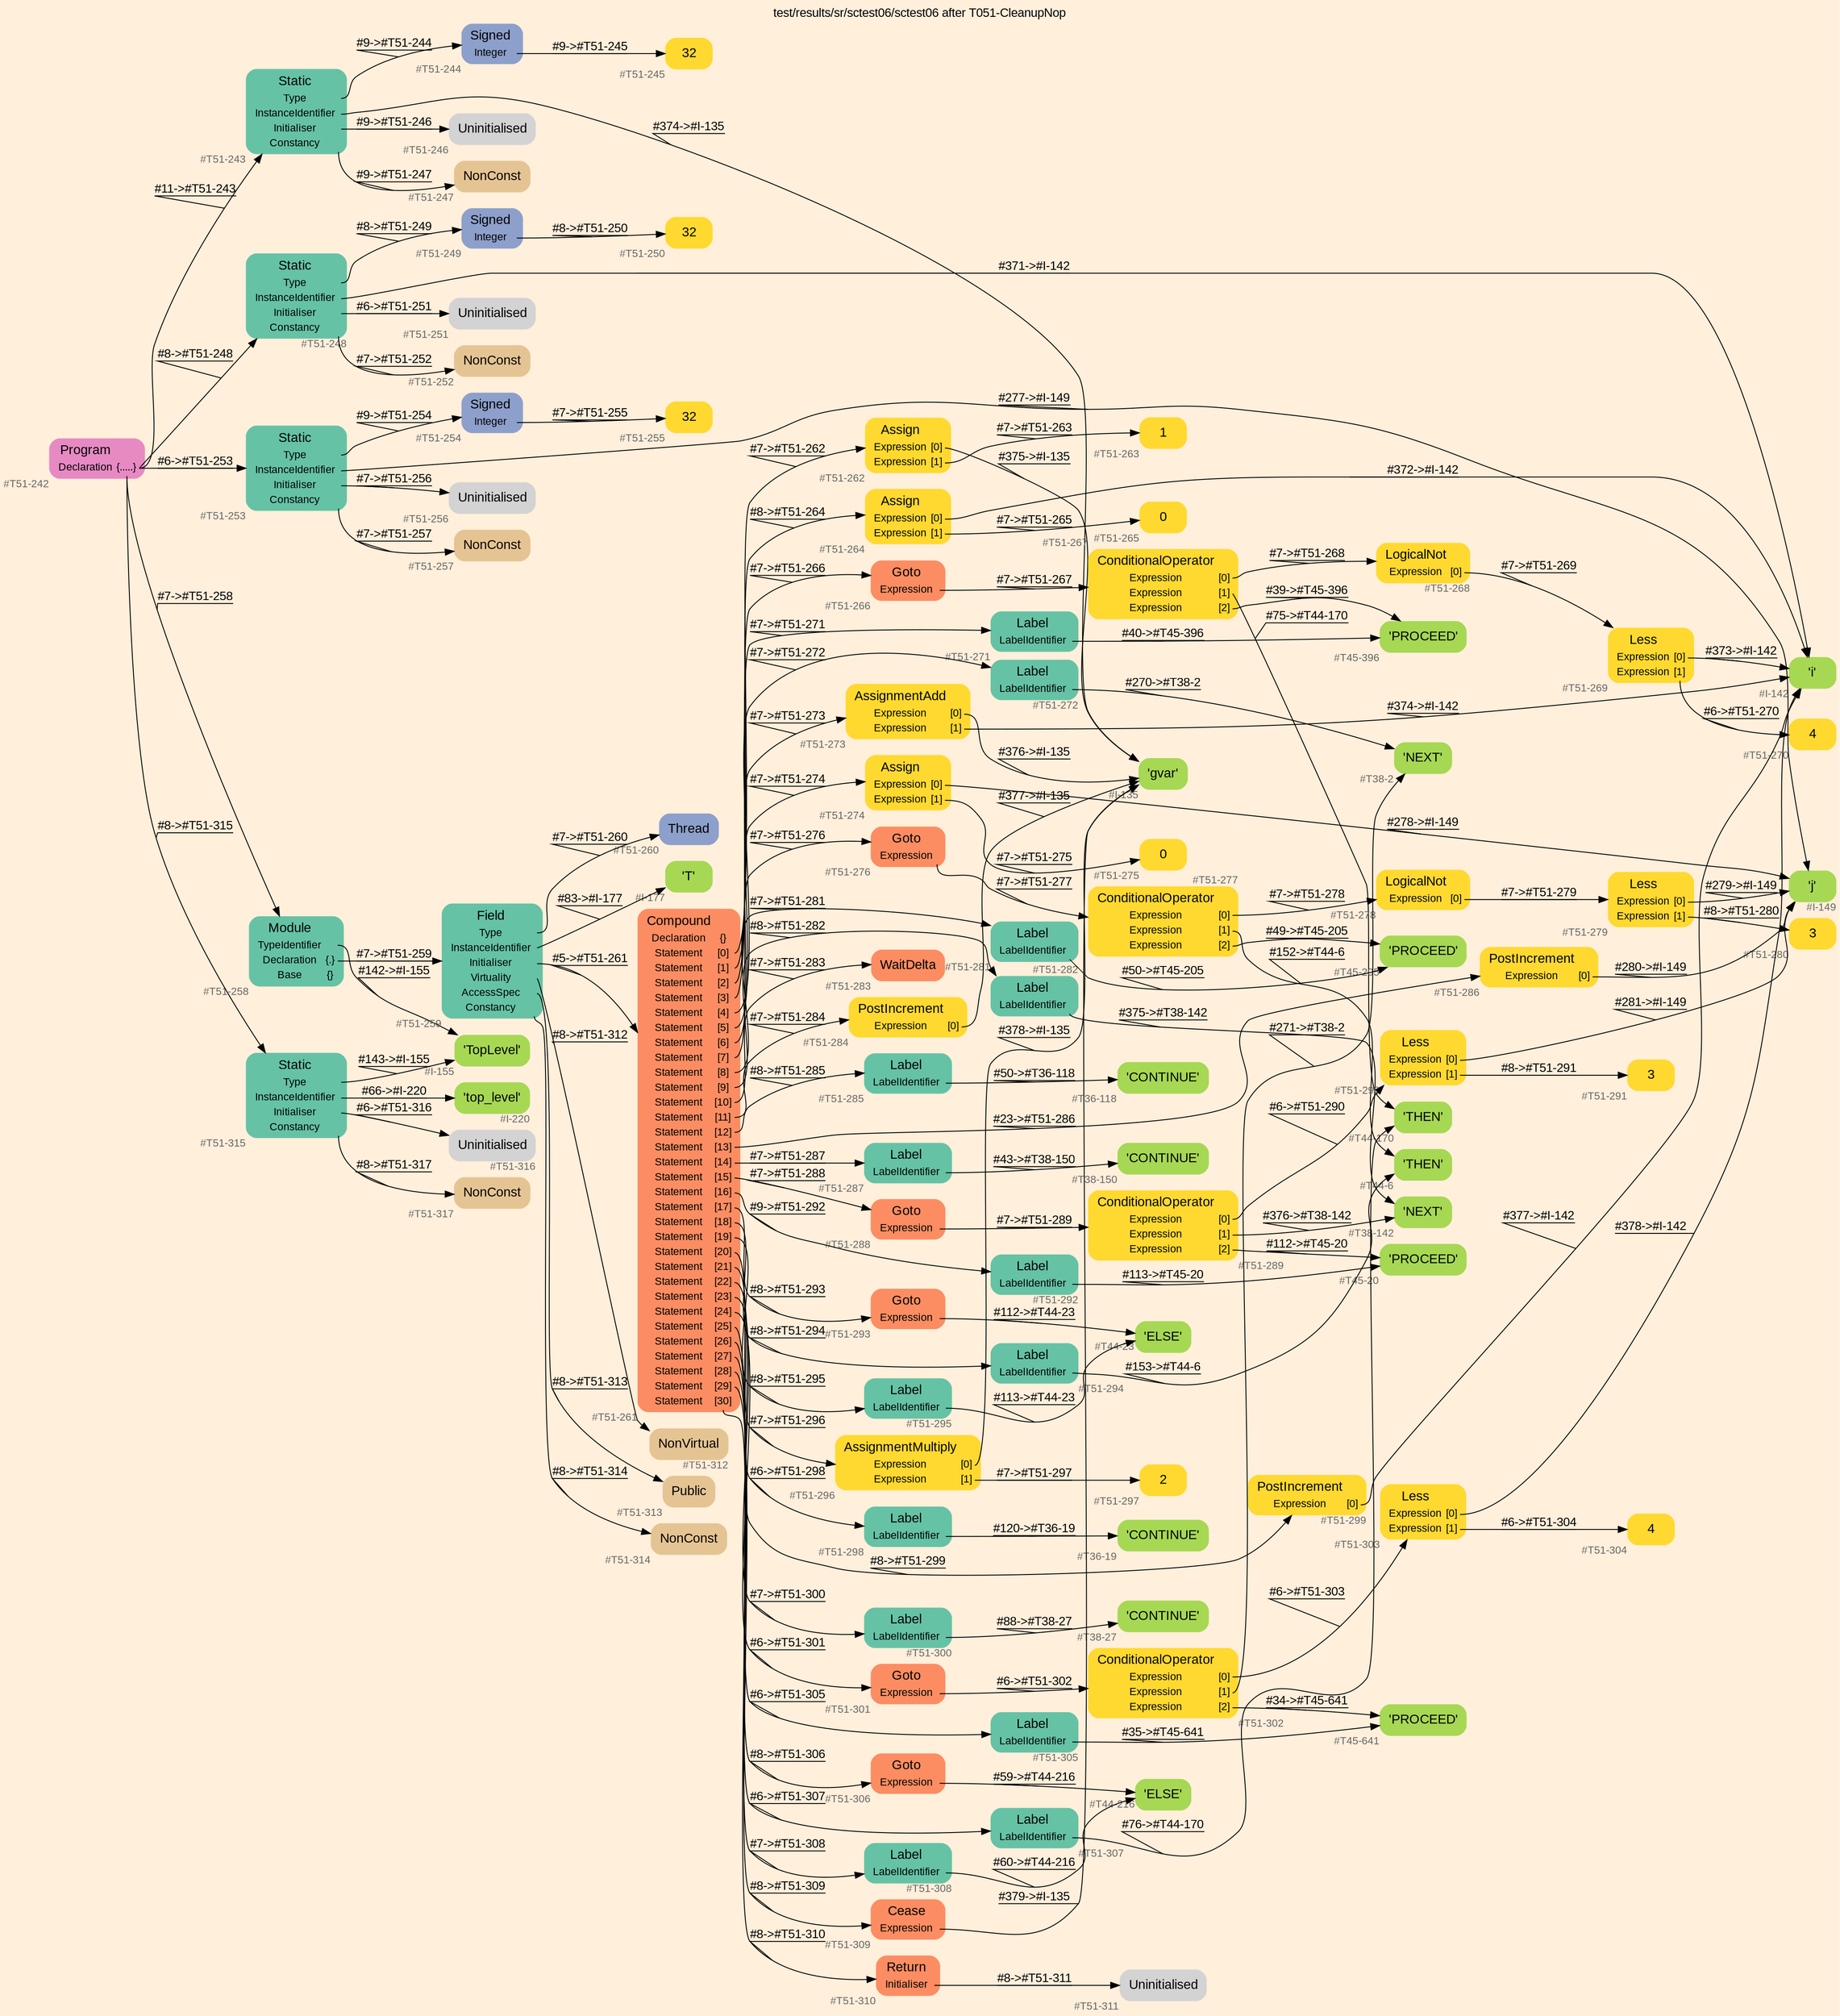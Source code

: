 digraph "test/results/sr/sctest06/sctest06 after T051-CleanupNop" {
label = "test/results/sr/sctest06/sctest06 after T051-CleanupNop"
labelloc = t
graph [
    rankdir = "LR"
    ranksep = 0.3
    bgcolor = antiquewhite1
    color = black
    fontcolor = black
    fontname = "Arial"
];
node [
    fontname = "Arial"
];
edge [
    fontname = "Arial"
];

// -------------------- node figure --------------------
// -------- block #T51-242 ----------
"#T51-242" [
    fillcolor = "/set28/4"
    xlabel = "#T51-242"
    fontsize = "12"
    fontcolor = grey40
    shape = "plaintext"
    label = <<TABLE BORDER="0" CELLBORDER="0" CELLSPACING="0">
     <TR><TD><FONT COLOR="black" POINT-SIZE="15">Program</FONT></TD></TR>
     <TR><TD><FONT COLOR="black" POINT-SIZE="12">Declaration</FONT></TD><TD PORT="port0"><FONT COLOR="black" POINT-SIZE="12">{.....}</FONT></TD></TR>
    </TABLE>>
    style = "rounded,filled"
];

// -------- block #T51-243 ----------
"#T51-243" [
    fillcolor = "/set28/1"
    xlabel = "#T51-243"
    fontsize = "12"
    fontcolor = grey40
    shape = "plaintext"
    label = <<TABLE BORDER="0" CELLBORDER="0" CELLSPACING="0">
     <TR><TD><FONT COLOR="black" POINT-SIZE="15">Static</FONT></TD></TR>
     <TR><TD><FONT COLOR="black" POINT-SIZE="12">Type</FONT></TD><TD PORT="port0"></TD></TR>
     <TR><TD><FONT COLOR="black" POINT-SIZE="12">InstanceIdentifier</FONT></TD><TD PORT="port1"></TD></TR>
     <TR><TD><FONT COLOR="black" POINT-SIZE="12">Initialiser</FONT></TD><TD PORT="port2"></TD></TR>
     <TR><TD><FONT COLOR="black" POINT-SIZE="12">Constancy</FONT></TD><TD PORT="port3"></TD></TR>
    </TABLE>>
    style = "rounded,filled"
];

// -------- block #T51-244 ----------
"#T51-244" [
    fillcolor = "/set28/3"
    xlabel = "#T51-244"
    fontsize = "12"
    fontcolor = grey40
    shape = "plaintext"
    label = <<TABLE BORDER="0" CELLBORDER="0" CELLSPACING="0">
     <TR><TD><FONT COLOR="black" POINT-SIZE="15">Signed</FONT></TD></TR>
     <TR><TD><FONT COLOR="black" POINT-SIZE="12">Integer</FONT></TD><TD PORT="port0"></TD></TR>
    </TABLE>>
    style = "rounded,filled"
];

// -------- block #T51-245 ----------
"#T51-245" [
    fillcolor = "/set28/6"
    xlabel = "#T51-245"
    fontsize = "12"
    fontcolor = grey40
    shape = "plaintext"
    label = <<TABLE BORDER="0" CELLBORDER="0" CELLSPACING="0">
     <TR><TD><FONT COLOR="black" POINT-SIZE="15">32</FONT></TD></TR>
    </TABLE>>
    style = "rounded,filled"
];

// -------- block #I-135 ----------
"#I-135" [
    fillcolor = "/set28/5"
    xlabel = "#I-135"
    fontsize = "12"
    fontcolor = grey40
    shape = "plaintext"
    label = <<TABLE BORDER="0" CELLBORDER="0" CELLSPACING="0">
     <TR><TD><FONT COLOR="black" POINT-SIZE="15">'gvar'</FONT></TD></TR>
    </TABLE>>
    style = "rounded,filled"
];

// -------- block #T51-246 ----------
"#T51-246" [
    xlabel = "#T51-246"
    fontsize = "12"
    fontcolor = grey40
    shape = "plaintext"
    label = <<TABLE BORDER="0" CELLBORDER="0" CELLSPACING="0">
     <TR><TD><FONT COLOR="black" POINT-SIZE="15">Uninitialised</FONT></TD></TR>
    </TABLE>>
    style = "rounded,filled"
];

// -------- block #T51-247 ----------
"#T51-247" [
    fillcolor = "/set28/7"
    xlabel = "#T51-247"
    fontsize = "12"
    fontcolor = grey40
    shape = "plaintext"
    label = <<TABLE BORDER="0" CELLBORDER="0" CELLSPACING="0">
     <TR><TD><FONT COLOR="black" POINT-SIZE="15">NonConst</FONT></TD></TR>
    </TABLE>>
    style = "rounded,filled"
];

// -------- block #T51-248 ----------
"#T51-248" [
    fillcolor = "/set28/1"
    xlabel = "#T51-248"
    fontsize = "12"
    fontcolor = grey40
    shape = "plaintext"
    label = <<TABLE BORDER="0" CELLBORDER="0" CELLSPACING="0">
     <TR><TD><FONT COLOR="black" POINT-SIZE="15">Static</FONT></TD></TR>
     <TR><TD><FONT COLOR="black" POINT-SIZE="12">Type</FONT></TD><TD PORT="port0"></TD></TR>
     <TR><TD><FONT COLOR="black" POINT-SIZE="12">InstanceIdentifier</FONT></TD><TD PORT="port1"></TD></TR>
     <TR><TD><FONT COLOR="black" POINT-SIZE="12">Initialiser</FONT></TD><TD PORT="port2"></TD></TR>
     <TR><TD><FONT COLOR="black" POINT-SIZE="12">Constancy</FONT></TD><TD PORT="port3"></TD></TR>
    </TABLE>>
    style = "rounded,filled"
];

// -------- block #T51-249 ----------
"#T51-249" [
    fillcolor = "/set28/3"
    xlabel = "#T51-249"
    fontsize = "12"
    fontcolor = grey40
    shape = "plaintext"
    label = <<TABLE BORDER="0" CELLBORDER="0" CELLSPACING="0">
     <TR><TD><FONT COLOR="black" POINT-SIZE="15">Signed</FONT></TD></TR>
     <TR><TD><FONT COLOR="black" POINT-SIZE="12">Integer</FONT></TD><TD PORT="port0"></TD></TR>
    </TABLE>>
    style = "rounded,filled"
];

// -------- block #T51-250 ----------
"#T51-250" [
    fillcolor = "/set28/6"
    xlabel = "#T51-250"
    fontsize = "12"
    fontcolor = grey40
    shape = "plaintext"
    label = <<TABLE BORDER="0" CELLBORDER="0" CELLSPACING="0">
     <TR><TD><FONT COLOR="black" POINT-SIZE="15">32</FONT></TD></TR>
    </TABLE>>
    style = "rounded,filled"
];

// -------- block #I-142 ----------
"#I-142" [
    fillcolor = "/set28/5"
    xlabel = "#I-142"
    fontsize = "12"
    fontcolor = grey40
    shape = "plaintext"
    label = <<TABLE BORDER="0" CELLBORDER="0" CELLSPACING="0">
     <TR><TD><FONT COLOR="black" POINT-SIZE="15">'i'</FONT></TD></TR>
    </TABLE>>
    style = "rounded,filled"
];

// -------- block #T51-251 ----------
"#T51-251" [
    xlabel = "#T51-251"
    fontsize = "12"
    fontcolor = grey40
    shape = "plaintext"
    label = <<TABLE BORDER="0" CELLBORDER="0" CELLSPACING="0">
     <TR><TD><FONT COLOR="black" POINT-SIZE="15">Uninitialised</FONT></TD></TR>
    </TABLE>>
    style = "rounded,filled"
];

// -------- block #T51-252 ----------
"#T51-252" [
    fillcolor = "/set28/7"
    xlabel = "#T51-252"
    fontsize = "12"
    fontcolor = grey40
    shape = "plaintext"
    label = <<TABLE BORDER="0" CELLBORDER="0" CELLSPACING="0">
     <TR><TD><FONT COLOR="black" POINT-SIZE="15">NonConst</FONT></TD></TR>
    </TABLE>>
    style = "rounded,filled"
];

// -------- block #T51-253 ----------
"#T51-253" [
    fillcolor = "/set28/1"
    xlabel = "#T51-253"
    fontsize = "12"
    fontcolor = grey40
    shape = "plaintext"
    label = <<TABLE BORDER="0" CELLBORDER="0" CELLSPACING="0">
     <TR><TD><FONT COLOR="black" POINT-SIZE="15">Static</FONT></TD></TR>
     <TR><TD><FONT COLOR="black" POINT-SIZE="12">Type</FONT></TD><TD PORT="port0"></TD></TR>
     <TR><TD><FONT COLOR="black" POINT-SIZE="12">InstanceIdentifier</FONT></TD><TD PORT="port1"></TD></TR>
     <TR><TD><FONT COLOR="black" POINT-SIZE="12">Initialiser</FONT></TD><TD PORT="port2"></TD></TR>
     <TR><TD><FONT COLOR="black" POINT-SIZE="12">Constancy</FONT></TD><TD PORT="port3"></TD></TR>
    </TABLE>>
    style = "rounded,filled"
];

// -------- block #T51-254 ----------
"#T51-254" [
    fillcolor = "/set28/3"
    xlabel = "#T51-254"
    fontsize = "12"
    fontcolor = grey40
    shape = "plaintext"
    label = <<TABLE BORDER="0" CELLBORDER="0" CELLSPACING="0">
     <TR><TD><FONT COLOR="black" POINT-SIZE="15">Signed</FONT></TD></TR>
     <TR><TD><FONT COLOR="black" POINT-SIZE="12">Integer</FONT></TD><TD PORT="port0"></TD></TR>
    </TABLE>>
    style = "rounded,filled"
];

// -------- block #T51-255 ----------
"#T51-255" [
    fillcolor = "/set28/6"
    xlabel = "#T51-255"
    fontsize = "12"
    fontcolor = grey40
    shape = "plaintext"
    label = <<TABLE BORDER="0" CELLBORDER="0" CELLSPACING="0">
     <TR><TD><FONT COLOR="black" POINT-SIZE="15">32</FONT></TD></TR>
    </TABLE>>
    style = "rounded,filled"
];

// -------- block #I-149 ----------
"#I-149" [
    fillcolor = "/set28/5"
    xlabel = "#I-149"
    fontsize = "12"
    fontcolor = grey40
    shape = "plaintext"
    label = <<TABLE BORDER="0" CELLBORDER="0" CELLSPACING="0">
     <TR><TD><FONT COLOR="black" POINT-SIZE="15">'j'</FONT></TD></TR>
    </TABLE>>
    style = "rounded,filled"
];

// -------- block #T51-256 ----------
"#T51-256" [
    xlabel = "#T51-256"
    fontsize = "12"
    fontcolor = grey40
    shape = "plaintext"
    label = <<TABLE BORDER="0" CELLBORDER="0" CELLSPACING="0">
     <TR><TD><FONT COLOR="black" POINT-SIZE="15">Uninitialised</FONT></TD></TR>
    </TABLE>>
    style = "rounded,filled"
];

// -------- block #T51-257 ----------
"#T51-257" [
    fillcolor = "/set28/7"
    xlabel = "#T51-257"
    fontsize = "12"
    fontcolor = grey40
    shape = "plaintext"
    label = <<TABLE BORDER="0" CELLBORDER="0" CELLSPACING="0">
     <TR><TD><FONT COLOR="black" POINT-SIZE="15">NonConst</FONT></TD></TR>
    </TABLE>>
    style = "rounded,filled"
];

// -------- block #T51-258 ----------
"#T51-258" [
    fillcolor = "/set28/1"
    xlabel = "#T51-258"
    fontsize = "12"
    fontcolor = grey40
    shape = "plaintext"
    label = <<TABLE BORDER="0" CELLBORDER="0" CELLSPACING="0">
     <TR><TD><FONT COLOR="black" POINT-SIZE="15">Module</FONT></TD></TR>
     <TR><TD><FONT COLOR="black" POINT-SIZE="12">TypeIdentifier</FONT></TD><TD PORT="port0"></TD></TR>
     <TR><TD><FONT COLOR="black" POINT-SIZE="12">Declaration</FONT></TD><TD PORT="port1"><FONT COLOR="black" POINT-SIZE="12">{.}</FONT></TD></TR>
     <TR><TD><FONT COLOR="black" POINT-SIZE="12">Base</FONT></TD><TD PORT="port2"><FONT COLOR="black" POINT-SIZE="12">{}</FONT></TD></TR>
    </TABLE>>
    style = "rounded,filled"
];

// -------- block #I-155 ----------
"#I-155" [
    fillcolor = "/set28/5"
    xlabel = "#I-155"
    fontsize = "12"
    fontcolor = grey40
    shape = "plaintext"
    label = <<TABLE BORDER="0" CELLBORDER="0" CELLSPACING="0">
     <TR><TD><FONT COLOR="black" POINT-SIZE="15">'TopLevel'</FONT></TD></TR>
    </TABLE>>
    style = "rounded,filled"
];

// -------- block #T51-259 ----------
"#T51-259" [
    fillcolor = "/set28/1"
    xlabel = "#T51-259"
    fontsize = "12"
    fontcolor = grey40
    shape = "plaintext"
    label = <<TABLE BORDER="0" CELLBORDER="0" CELLSPACING="0">
     <TR><TD><FONT COLOR="black" POINT-SIZE="15">Field</FONT></TD></TR>
     <TR><TD><FONT COLOR="black" POINT-SIZE="12">Type</FONT></TD><TD PORT="port0"></TD></TR>
     <TR><TD><FONT COLOR="black" POINT-SIZE="12">InstanceIdentifier</FONT></TD><TD PORT="port1"></TD></TR>
     <TR><TD><FONT COLOR="black" POINT-SIZE="12">Initialiser</FONT></TD><TD PORT="port2"></TD></TR>
     <TR><TD><FONT COLOR="black" POINT-SIZE="12">Virtuality</FONT></TD><TD PORT="port3"></TD></TR>
     <TR><TD><FONT COLOR="black" POINT-SIZE="12">AccessSpec</FONT></TD><TD PORT="port4"></TD></TR>
     <TR><TD><FONT COLOR="black" POINT-SIZE="12">Constancy</FONT></TD><TD PORT="port5"></TD></TR>
    </TABLE>>
    style = "rounded,filled"
];

// -------- block #T51-260 ----------
"#T51-260" [
    fillcolor = "/set28/3"
    xlabel = "#T51-260"
    fontsize = "12"
    fontcolor = grey40
    shape = "plaintext"
    label = <<TABLE BORDER="0" CELLBORDER="0" CELLSPACING="0">
     <TR><TD><FONT COLOR="black" POINT-SIZE="15">Thread</FONT></TD></TR>
    </TABLE>>
    style = "rounded,filled"
];

// -------- block #I-177 ----------
"#I-177" [
    fillcolor = "/set28/5"
    xlabel = "#I-177"
    fontsize = "12"
    fontcolor = grey40
    shape = "plaintext"
    label = <<TABLE BORDER="0" CELLBORDER="0" CELLSPACING="0">
     <TR><TD><FONT COLOR="black" POINT-SIZE="15">'T'</FONT></TD></TR>
    </TABLE>>
    style = "rounded,filled"
];

// -------- block #T51-261 ----------
"#T51-261" [
    fillcolor = "/set28/2"
    xlabel = "#T51-261"
    fontsize = "12"
    fontcolor = grey40
    shape = "plaintext"
    label = <<TABLE BORDER="0" CELLBORDER="0" CELLSPACING="0">
     <TR><TD><FONT COLOR="black" POINT-SIZE="15">Compound</FONT></TD></TR>
     <TR><TD><FONT COLOR="black" POINT-SIZE="12">Declaration</FONT></TD><TD PORT="port0"><FONT COLOR="black" POINT-SIZE="12">{}</FONT></TD></TR>
     <TR><TD><FONT COLOR="black" POINT-SIZE="12">Statement</FONT></TD><TD PORT="port1"><FONT COLOR="black" POINT-SIZE="12">[0]</FONT></TD></TR>
     <TR><TD><FONT COLOR="black" POINT-SIZE="12">Statement</FONT></TD><TD PORT="port2"><FONT COLOR="black" POINT-SIZE="12">[1]</FONT></TD></TR>
     <TR><TD><FONT COLOR="black" POINT-SIZE="12">Statement</FONT></TD><TD PORT="port3"><FONT COLOR="black" POINT-SIZE="12">[2]</FONT></TD></TR>
     <TR><TD><FONT COLOR="black" POINT-SIZE="12">Statement</FONT></TD><TD PORT="port4"><FONT COLOR="black" POINT-SIZE="12">[3]</FONT></TD></TR>
     <TR><TD><FONT COLOR="black" POINT-SIZE="12">Statement</FONT></TD><TD PORT="port5"><FONT COLOR="black" POINT-SIZE="12">[4]</FONT></TD></TR>
     <TR><TD><FONT COLOR="black" POINT-SIZE="12">Statement</FONT></TD><TD PORT="port6"><FONT COLOR="black" POINT-SIZE="12">[5]</FONT></TD></TR>
     <TR><TD><FONT COLOR="black" POINT-SIZE="12">Statement</FONT></TD><TD PORT="port7"><FONT COLOR="black" POINT-SIZE="12">[6]</FONT></TD></TR>
     <TR><TD><FONT COLOR="black" POINT-SIZE="12">Statement</FONT></TD><TD PORT="port8"><FONT COLOR="black" POINT-SIZE="12">[7]</FONT></TD></TR>
     <TR><TD><FONT COLOR="black" POINT-SIZE="12">Statement</FONT></TD><TD PORT="port9"><FONT COLOR="black" POINT-SIZE="12">[8]</FONT></TD></TR>
     <TR><TD><FONT COLOR="black" POINT-SIZE="12">Statement</FONT></TD><TD PORT="port10"><FONT COLOR="black" POINT-SIZE="12">[9]</FONT></TD></TR>
     <TR><TD><FONT COLOR="black" POINT-SIZE="12">Statement</FONT></TD><TD PORT="port11"><FONT COLOR="black" POINT-SIZE="12">[10]</FONT></TD></TR>
     <TR><TD><FONT COLOR="black" POINT-SIZE="12">Statement</FONT></TD><TD PORT="port12"><FONT COLOR="black" POINT-SIZE="12">[11]</FONT></TD></TR>
     <TR><TD><FONT COLOR="black" POINT-SIZE="12">Statement</FONT></TD><TD PORT="port13"><FONT COLOR="black" POINT-SIZE="12">[12]</FONT></TD></TR>
     <TR><TD><FONT COLOR="black" POINT-SIZE="12">Statement</FONT></TD><TD PORT="port14"><FONT COLOR="black" POINT-SIZE="12">[13]</FONT></TD></TR>
     <TR><TD><FONT COLOR="black" POINT-SIZE="12">Statement</FONT></TD><TD PORT="port15"><FONT COLOR="black" POINT-SIZE="12">[14]</FONT></TD></TR>
     <TR><TD><FONT COLOR="black" POINT-SIZE="12">Statement</FONT></TD><TD PORT="port16"><FONT COLOR="black" POINT-SIZE="12">[15]</FONT></TD></TR>
     <TR><TD><FONT COLOR="black" POINT-SIZE="12">Statement</FONT></TD><TD PORT="port17"><FONT COLOR="black" POINT-SIZE="12">[16]</FONT></TD></TR>
     <TR><TD><FONT COLOR="black" POINT-SIZE="12">Statement</FONT></TD><TD PORT="port18"><FONT COLOR="black" POINT-SIZE="12">[17]</FONT></TD></TR>
     <TR><TD><FONT COLOR="black" POINT-SIZE="12">Statement</FONT></TD><TD PORT="port19"><FONT COLOR="black" POINT-SIZE="12">[18]</FONT></TD></TR>
     <TR><TD><FONT COLOR="black" POINT-SIZE="12">Statement</FONT></TD><TD PORT="port20"><FONT COLOR="black" POINT-SIZE="12">[19]</FONT></TD></TR>
     <TR><TD><FONT COLOR="black" POINT-SIZE="12">Statement</FONT></TD><TD PORT="port21"><FONT COLOR="black" POINT-SIZE="12">[20]</FONT></TD></TR>
     <TR><TD><FONT COLOR="black" POINT-SIZE="12">Statement</FONT></TD><TD PORT="port22"><FONT COLOR="black" POINT-SIZE="12">[21]</FONT></TD></TR>
     <TR><TD><FONT COLOR="black" POINT-SIZE="12">Statement</FONT></TD><TD PORT="port23"><FONT COLOR="black" POINT-SIZE="12">[22]</FONT></TD></TR>
     <TR><TD><FONT COLOR="black" POINT-SIZE="12">Statement</FONT></TD><TD PORT="port24"><FONT COLOR="black" POINT-SIZE="12">[23]</FONT></TD></TR>
     <TR><TD><FONT COLOR="black" POINT-SIZE="12">Statement</FONT></TD><TD PORT="port25"><FONT COLOR="black" POINT-SIZE="12">[24]</FONT></TD></TR>
     <TR><TD><FONT COLOR="black" POINT-SIZE="12">Statement</FONT></TD><TD PORT="port26"><FONT COLOR="black" POINT-SIZE="12">[25]</FONT></TD></TR>
     <TR><TD><FONT COLOR="black" POINT-SIZE="12">Statement</FONT></TD><TD PORT="port27"><FONT COLOR="black" POINT-SIZE="12">[26]</FONT></TD></TR>
     <TR><TD><FONT COLOR="black" POINT-SIZE="12">Statement</FONT></TD><TD PORT="port28"><FONT COLOR="black" POINT-SIZE="12">[27]</FONT></TD></TR>
     <TR><TD><FONT COLOR="black" POINT-SIZE="12">Statement</FONT></TD><TD PORT="port29"><FONT COLOR="black" POINT-SIZE="12">[28]</FONT></TD></TR>
     <TR><TD><FONT COLOR="black" POINT-SIZE="12">Statement</FONT></TD><TD PORT="port30"><FONT COLOR="black" POINT-SIZE="12">[29]</FONT></TD></TR>
     <TR><TD><FONT COLOR="black" POINT-SIZE="12">Statement</FONT></TD><TD PORT="port31"><FONT COLOR="black" POINT-SIZE="12">[30]</FONT></TD></TR>
    </TABLE>>
    style = "rounded,filled"
];

// -------- block #T51-262 ----------
"#T51-262" [
    fillcolor = "/set28/6"
    xlabel = "#T51-262"
    fontsize = "12"
    fontcolor = grey40
    shape = "plaintext"
    label = <<TABLE BORDER="0" CELLBORDER="0" CELLSPACING="0">
     <TR><TD><FONT COLOR="black" POINT-SIZE="15">Assign</FONT></TD></TR>
     <TR><TD><FONT COLOR="black" POINT-SIZE="12">Expression</FONT></TD><TD PORT="port0"><FONT COLOR="black" POINT-SIZE="12">[0]</FONT></TD></TR>
     <TR><TD><FONT COLOR="black" POINT-SIZE="12">Expression</FONT></TD><TD PORT="port1"><FONT COLOR="black" POINT-SIZE="12">[1]</FONT></TD></TR>
    </TABLE>>
    style = "rounded,filled"
];

// -------- block #T51-263 ----------
"#T51-263" [
    fillcolor = "/set28/6"
    xlabel = "#T51-263"
    fontsize = "12"
    fontcolor = grey40
    shape = "plaintext"
    label = <<TABLE BORDER="0" CELLBORDER="0" CELLSPACING="0">
     <TR><TD><FONT COLOR="black" POINT-SIZE="15">1</FONT></TD></TR>
    </TABLE>>
    style = "rounded,filled"
];

// -------- block #T51-264 ----------
"#T51-264" [
    fillcolor = "/set28/6"
    xlabel = "#T51-264"
    fontsize = "12"
    fontcolor = grey40
    shape = "plaintext"
    label = <<TABLE BORDER="0" CELLBORDER="0" CELLSPACING="0">
     <TR><TD><FONT COLOR="black" POINT-SIZE="15">Assign</FONT></TD></TR>
     <TR><TD><FONT COLOR="black" POINT-SIZE="12">Expression</FONT></TD><TD PORT="port0"><FONT COLOR="black" POINT-SIZE="12">[0]</FONT></TD></TR>
     <TR><TD><FONT COLOR="black" POINT-SIZE="12">Expression</FONT></TD><TD PORT="port1"><FONT COLOR="black" POINT-SIZE="12">[1]</FONT></TD></TR>
    </TABLE>>
    style = "rounded,filled"
];

// -------- block #T51-265 ----------
"#T51-265" [
    fillcolor = "/set28/6"
    xlabel = "#T51-265"
    fontsize = "12"
    fontcolor = grey40
    shape = "plaintext"
    label = <<TABLE BORDER="0" CELLBORDER="0" CELLSPACING="0">
     <TR><TD><FONT COLOR="black" POINT-SIZE="15">0</FONT></TD></TR>
    </TABLE>>
    style = "rounded,filled"
];

// -------- block #T51-266 ----------
"#T51-266" [
    fillcolor = "/set28/2"
    xlabel = "#T51-266"
    fontsize = "12"
    fontcolor = grey40
    shape = "plaintext"
    label = <<TABLE BORDER="0" CELLBORDER="0" CELLSPACING="0">
     <TR><TD><FONT COLOR="black" POINT-SIZE="15">Goto</FONT></TD></TR>
     <TR><TD><FONT COLOR="black" POINT-SIZE="12">Expression</FONT></TD><TD PORT="port0"></TD></TR>
    </TABLE>>
    style = "rounded,filled"
];

// -------- block #T51-267 ----------
"#T51-267" [
    fillcolor = "/set28/6"
    xlabel = "#T51-267"
    fontsize = "12"
    fontcolor = grey40
    shape = "plaintext"
    label = <<TABLE BORDER="0" CELLBORDER="0" CELLSPACING="0">
     <TR><TD><FONT COLOR="black" POINT-SIZE="15">ConditionalOperator</FONT></TD></TR>
     <TR><TD><FONT COLOR="black" POINT-SIZE="12">Expression</FONT></TD><TD PORT="port0"><FONT COLOR="black" POINT-SIZE="12">[0]</FONT></TD></TR>
     <TR><TD><FONT COLOR="black" POINT-SIZE="12">Expression</FONT></TD><TD PORT="port1"><FONT COLOR="black" POINT-SIZE="12">[1]</FONT></TD></TR>
     <TR><TD><FONT COLOR="black" POINT-SIZE="12">Expression</FONT></TD><TD PORT="port2"><FONT COLOR="black" POINT-SIZE="12">[2]</FONT></TD></TR>
    </TABLE>>
    style = "rounded,filled"
];

// -------- block #T51-268 ----------
"#T51-268" [
    fillcolor = "/set28/6"
    xlabel = "#T51-268"
    fontsize = "12"
    fontcolor = grey40
    shape = "plaintext"
    label = <<TABLE BORDER="0" CELLBORDER="0" CELLSPACING="0">
     <TR><TD><FONT COLOR="black" POINT-SIZE="15">LogicalNot</FONT></TD></TR>
     <TR><TD><FONT COLOR="black" POINT-SIZE="12">Expression</FONT></TD><TD PORT="port0"><FONT COLOR="black" POINT-SIZE="12">[0]</FONT></TD></TR>
    </TABLE>>
    style = "rounded,filled"
];

// -------- block #T51-269 ----------
"#T51-269" [
    fillcolor = "/set28/6"
    xlabel = "#T51-269"
    fontsize = "12"
    fontcolor = grey40
    shape = "plaintext"
    label = <<TABLE BORDER="0" CELLBORDER="0" CELLSPACING="0">
     <TR><TD><FONT COLOR="black" POINT-SIZE="15">Less</FONT></TD></TR>
     <TR><TD><FONT COLOR="black" POINT-SIZE="12">Expression</FONT></TD><TD PORT="port0"><FONT COLOR="black" POINT-SIZE="12">[0]</FONT></TD></TR>
     <TR><TD><FONT COLOR="black" POINT-SIZE="12">Expression</FONT></TD><TD PORT="port1"><FONT COLOR="black" POINT-SIZE="12">[1]</FONT></TD></TR>
    </TABLE>>
    style = "rounded,filled"
];

// -------- block #T51-270 ----------
"#T51-270" [
    fillcolor = "/set28/6"
    xlabel = "#T51-270"
    fontsize = "12"
    fontcolor = grey40
    shape = "plaintext"
    label = <<TABLE BORDER="0" CELLBORDER="0" CELLSPACING="0">
     <TR><TD><FONT COLOR="black" POINT-SIZE="15">4</FONT></TD></TR>
    </TABLE>>
    style = "rounded,filled"
];

// -------- block #T44-170 ----------
"#T44-170" [
    fillcolor = "/set28/5"
    xlabel = "#T44-170"
    fontsize = "12"
    fontcolor = grey40
    shape = "plaintext"
    label = <<TABLE BORDER="0" CELLBORDER="0" CELLSPACING="0">
     <TR><TD><FONT COLOR="black" POINT-SIZE="15">'THEN'</FONT></TD></TR>
    </TABLE>>
    style = "rounded,filled"
];

// -------- block #T45-396 ----------
"#T45-396" [
    fillcolor = "/set28/5"
    xlabel = "#T45-396"
    fontsize = "12"
    fontcolor = grey40
    shape = "plaintext"
    label = <<TABLE BORDER="0" CELLBORDER="0" CELLSPACING="0">
     <TR><TD><FONT COLOR="black" POINT-SIZE="15">'PROCEED'</FONT></TD></TR>
    </TABLE>>
    style = "rounded,filled"
];

// -------- block #T51-271 ----------
"#T51-271" [
    fillcolor = "/set28/1"
    xlabel = "#T51-271"
    fontsize = "12"
    fontcolor = grey40
    shape = "plaintext"
    label = <<TABLE BORDER="0" CELLBORDER="0" CELLSPACING="0">
     <TR><TD><FONT COLOR="black" POINT-SIZE="15">Label</FONT></TD></TR>
     <TR><TD><FONT COLOR="black" POINT-SIZE="12">LabelIdentifier</FONT></TD><TD PORT="port0"></TD></TR>
    </TABLE>>
    style = "rounded,filled"
];

// -------- block #T51-272 ----------
"#T51-272" [
    fillcolor = "/set28/1"
    xlabel = "#T51-272"
    fontsize = "12"
    fontcolor = grey40
    shape = "plaintext"
    label = <<TABLE BORDER="0" CELLBORDER="0" CELLSPACING="0">
     <TR><TD><FONT COLOR="black" POINT-SIZE="15">Label</FONT></TD></TR>
     <TR><TD><FONT COLOR="black" POINT-SIZE="12">LabelIdentifier</FONT></TD><TD PORT="port0"></TD></TR>
    </TABLE>>
    style = "rounded,filled"
];

// -------- block #T38-2 ----------
"#T38-2" [
    fillcolor = "/set28/5"
    xlabel = "#T38-2"
    fontsize = "12"
    fontcolor = grey40
    shape = "plaintext"
    label = <<TABLE BORDER="0" CELLBORDER="0" CELLSPACING="0">
     <TR><TD><FONT COLOR="black" POINT-SIZE="15">'NEXT'</FONT></TD></TR>
    </TABLE>>
    style = "rounded,filled"
];

// -------- block #T51-273 ----------
"#T51-273" [
    fillcolor = "/set28/6"
    xlabel = "#T51-273"
    fontsize = "12"
    fontcolor = grey40
    shape = "plaintext"
    label = <<TABLE BORDER="0" CELLBORDER="0" CELLSPACING="0">
     <TR><TD><FONT COLOR="black" POINT-SIZE="15">AssignmentAdd</FONT></TD></TR>
     <TR><TD><FONT COLOR="black" POINT-SIZE="12">Expression</FONT></TD><TD PORT="port0"><FONT COLOR="black" POINT-SIZE="12">[0]</FONT></TD></TR>
     <TR><TD><FONT COLOR="black" POINT-SIZE="12">Expression</FONT></TD><TD PORT="port1"><FONT COLOR="black" POINT-SIZE="12">[1]</FONT></TD></TR>
    </TABLE>>
    style = "rounded,filled"
];

// -------- block #T51-274 ----------
"#T51-274" [
    fillcolor = "/set28/6"
    xlabel = "#T51-274"
    fontsize = "12"
    fontcolor = grey40
    shape = "plaintext"
    label = <<TABLE BORDER="0" CELLBORDER="0" CELLSPACING="0">
     <TR><TD><FONT COLOR="black" POINT-SIZE="15">Assign</FONT></TD></TR>
     <TR><TD><FONT COLOR="black" POINT-SIZE="12">Expression</FONT></TD><TD PORT="port0"><FONT COLOR="black" POINT-SIZE="12">[0]</FONT></TD></TR>
     <TR><TD><FONT COLOR="black" POINT-SIZE="12">Expression</FONT></TD><TD PORT="port1"><FONT COLOR="black" POINT-SIZE="12">[1]</FONT></TD></TR>
    </TABLE>>
    style = "rounded,filled"
];

// -------- block #T51-275 ----------
"#T51-275" [
    fillcolor = "/set28/6"
    xlabel = "#T51-275"
    fontsize = "12"
    fontcolor = grey40
    shape = "plaintext"
    label = <<TABLE BORDER="0" CELLBORDER="0" CELLSPACING="0">
     <TR><TD><FONT COLOR="black" POINT-SIZE="15">0</FONT></TD></TR>
    </TABLE>>
    style = "rounded,filled"
];

// -------- block #T51-276 ----------
"#T51-276" [
    fillcolor = "/set28/2"
    xlabel = "#T51-276"
    fontsize = "12"
    fontcolor = grey40
    shape = "plaintext"
    label = <<TABLE BORDER="0" CELLBORDER="0" CELLSPACING="0">
     <TR><TD><FONT COLOR="black" POINT-SIZE="15">Goto</FONT></TD></TR>
     <TR><TD><FONT COLOR="black" POINT-SIZE="12">Expression</FONT></TD><TD PORT="port0"></TD></TR>
    </TABLE>>
    style = "rounded,filled"
];

// -------- block #T51-277 ----------
"#T51-277" [
    fillcolor = "/set28/6"
    xlabel = "#T51-277"
    fontsize = "12"
    fontcolor = grey40
    shape = "plaintext"
    label = <<TABLE BORDER="0" CELLBORDER="0" CELLSPACING="0">
     <TR><TD><FONT COLOR="black" POINT-SIZE="15">ConditionalOperator</FONT></TD></TR>
     <TR><TD><FONT COLOR="black" POINT-SIZE="12">Expression</FONT></TD><TD PORT="port0"><FONT COLOR="black" POINT-SIZE="12">[0]</FONT></TD></TR>
     <TR><TD><FONT COLOR="black" POINT-SIZE="12">Expression</FONT></TD><TD PORT="port1"><FONT COLOR="black" POINT-SIZE="12">[1]</FONT></TD></TR>
     <TR><TD><FONT COLOR="black" POINT-SIZE="12">Expression</FONT></TD><TD PORT="port2"><FONT COLOR="black" POINT-SIZE="12">[2]</FONT></TD></TR>
    </TABLE>>
    style = "rounded,filled"
];

// -------- block #T51-278 ----------
"#T51-278" [
    fillcolor = "/set28/6"
    xlabel = "#T51-278"
    fontsize = "12"
    fontcolor = grey40
    shape = "plaintext"
    label = <<TABLE BORDER="0" CELLBORDER="0" CELLSPACING="0">
     <TR><TD><FONT COLOR="black" POINT-SIZE="15">LogicalNot</FONT></TD></TR>
     <TR><TD><FONT COLOR="black" POINT-SIZE="12">Expression</FONT></TD><TD PORT="port0"><FONT COLOR="black" POINT-SIZE="12">[0]</FONT></TD></TR>
    </TABLE>>
    style = "rounded,filled"
];

// -------- block #T51-279 ----------
"#T51-279" [
    fillcolor = "/set28/6"
    xlabel = "#T51-279"
    fontsize = "12"
    fontcolor = grey40
    shape = "plaintext"
    label = <<TABLE BORDER="0" CELLBORDER="0" CELLSPACING="0">
     <TR><TD><FONT COLOR="black" POINT-SIZE="15">Less</FONT></TD></TR>
     <TR><TD><FONT COLOR="black" POINT-SIZE="12">Expression</FONT></TD><TD PORT="port0"><FONT COLOR="black" POINT-SIZE="12">[0]</FONT></TD></TR>
     <TR><TD><FONT COLOR="black" POINT-SIZE="12">Expression</FONT></TD><TD PORT="port1"><FONT COLOR="black" POINT-SIZE="12">[1]</FONT></TD></TR>
    </TABLE>>
    style = "rounded,filled"
];

// -------- block #T51-280 ----------
"#T51-280" [
    fillcolor = "/set28/6"
    xlabel = "#T51-280"
    fontsize = "12"
    fontcolor = grey40
    shape = "plaintext"
    label = <<TABLE BORDER="0" CELLBORDER="0" CELLSPACING="0">
     <TR><TD><FONT COLOR="black" POINT-SIZE="15">3</FONT></TD></TR>
    </TABLE>>
    style = "rounded,filled"
];

// -------- block #T44-6 ----------
"#T44-6" [
    fillcolor = "/set28/5"
    xlabel = "#T44-6"
    fontsize = "12"
    fontcolor = grey40
    shape = "plaintext"
    label = <<TABLE BORDER="0" CELLBORDER="0" CELLSPACING="0">
     <TR><TD><FONT COLOR="black" POINT-SIZE="15">'THEN'</FONT></TD></TR>
    </TABLE>>
    style = "rounded,filled"
];

// -------- block #T45-205 ----------
"#T45-205" [
    fillcolor = "/set28/5"
    xlabel = "#T45-205"
    fontsize = "12"
    fontcolor = grey40
    shape = "plaintext"
    label = <<TABLE BORDER="0" CELLBORDER="0" CELLSPACING="0">
     <TR><TD><FONT COLOR="black" POINT-SIZE="15">'PROCEED'</FONT></TD></TR>
    </TABLE>>
    style = "rounded,filled"
];

// -------- block #T51-281 ----------
"#T51-281" [
    fillcolor = "/set28/1"
    xlabel = "#T51-281"
    fontsize = "12"
    fontcolor = grey40
    shape = "plaintext"
    label = <<TABLE BORDER="0" CELLBORDER="0" CELLSPACING="0">
     <TR><TD><FONT COLOR="black" POINT-SIZE="15">Label</FONT></TD></TR>
     <TR><TD><FONT COLOR="black" POINT-SIZE="12">LabelIdentifier</FONT></TD><TD PORT="port0"></TD></TR>
    </TABLE>>
    style = "rounded,filled"
];

// -------- block #T51-282 ----------
"#T51-282" [
    fillcolor = "/set28/1"
    xlabel = "#T51-282"
    fontsize = "12"
    fontcolor = grey40
    shape = "plaintext"
    label = <<TABLE BORDER="0" CELLBORDER="0" CELLSPACING="0">
     <TR><TD><FONT COLOR="black" POINT-SIZE="15">Label</FONT></TD></TR>
     <TR><TD><FONT COLOR="black" POINT-SIZE="12">LabelIdentifier</FONT></TD><TD PORT="port0"></TD></TR>
    </TABLE>>
    style = "rounded,filled"
];

// -------- block #T38-142 ----------
"#T38-142" [
    fillcolor = "/set28/5"
    xlabel = "#T38-142"
    fontsize = "12"
    fontcolor = grey40
    shape = "plaintext"
    label = <<TABLE BORDER="0" CELLBORDER="0" CELLSPACING="0">
     <TR><TD><FONT COLOR="black" POINT-SIZE="15">'NEXT'</FONT></TD></TR>
    </TABLE>>
    style = "rounded,filled"
];

// -------- block #T51-283 ----------
"#T51-283" [
    fillcolor = "/set28/2"
    xlabel = "#T51-283"
    fontsize = "12"
    fontcolor = grey40
    shape = "plaintext"
    label = <<TABLE BORDER="0" CELLBORDER="0" CELLSPACING="0">
     <TR><TD><FONT COLOR="black" POINT-SIZE="15">WaitDelta</FONT></TD></TR>
    </TABLE>>
    style = "rounded,filled"
];

// -------- block #T51-284 ----------
"#T51-284" [
    fillcolor = "/set28/6"
    xlabel = "#T51-284"
    fontsize = "12"
    fontcolor = grey40
    shape = "plaintext"
    label = <<TABLE BORDER="0" CELLBORDER="0" CELLSPACING="0">
     <TR><TD><FONT COLOR="black" POINT-SIZE="15">PostIncrement</FONT></TD></TR>
     <TR><TD><FONT COLOR="black" POINT-SIZE="12">Expression</FONT></TD><TD PORT="port0"><FONT COLOR="black" POINT-SIZE="12">[0]</FONT></TD></TR>
    </TABLE>>
    style = "rounded,filled"
];

// -------- block #T51-285 ----------
"#T51-285" [
    fillcolor = "/set28/1"
    xlabel = "#T51-285"
    fontsize = "12"
    fontcolor = grey40
    shape = "plaintext"
    label = <<TABLE BORDER="0" CELLBORDER="0" CELLSPACING="0">
     <TR><TD><FONT COLOR="black" POINT-SIZE="15">Label</FONT></TD></TR>
     <TR><TD><FONT COLOR="black" POINT-SIZE="12">LabelIdentifier</FONT></TD><TD PORT="port0"></TD></TR>
    </TABLE>>
    style = "rounded,filled"
];

// -------- block #T36-118 ----------
"#T36-118" [
    fillcolor = "/set28/5"
    xlabel = "#T36-118"
    fontsize = "12"
    fontcolor = grey40
    shape = "plaintext"
    label = <<TABLE BORDER="0" CELLBORDER="0" CELLSPACING="0">
     <TR><TD><FONT COLOR="black" POINT-SIZE="15">'CONTINUE'</FONT></TD></TR>
    </TABLE>>
    style = "rounded,filled"
];

// -------- block #T51-286 ----------
"#T51-286" [
    fillcolor = "/set28/6"
    xlabel = "#T51-286"
    fontsize = "12"
    fontcolor = grey40
    shape = "plaintext"
    label = <<TABLE BORDER="0" CELLBORDER="0" CELLSPACING="0">
     <TR><TD><FONT COLOR="black" POINT-SIZE="15">PostIncrement</FONT></TD></TR>
     <TR><TD><FONT COLOR="black" POINT-SIZE="12">Expression</FONT></TD><TD PORT="port0"><FONT COLOR="black" POINT-SIZE="12">[0]</FONT></TD></TR>
    </TABLE>>
    style = "rounded,filled"
];

// -------- block #T51-287 ----------
"#T51-287" [
    fillcolor = "/set28/1"
    xlabel = "#T51-287"
    fontsize = "12"
    fontcolor = grey40
    shape = "plaintext"
    label = <<TABLE BORDER="0" CELLBORDER="0" CELLSPACING="0">
     <TR><TD><FONT COLOR="black" POINT-SIZE="15">Label</FONT></TD></TR>
     <TR><TD><FONT COLOR="black" POINT-SIZE="12">LabelIdentifier</FONT></TD><TD PORT="port0"></TD></TR>
    </TABLE>>
    style = "rounded,filled"
];

// -------- block #T38-150 ----------
"#T38-150" [
    fillcolor = "/set28/5"
    xlabel = "#T38-150"
    fontsize = "12"
    fontcolor = grey40
    shape = "plaintext"
    label = <<TABLE BORDER="0" CELLBORDER="0" CELLSPACING="0">
     <TR><TD><FONT COLOR="black" POINT-SIZE="15">'CONTINUE'</FONT></TD></TR>
    </TABLE>>
    style = "rounded,filled"
];

// -------- block #T51-288 ----------
"#T51-288" [
    fillcolor = "/set28/2"
    xlabel = "#T51-288"
    fontsize = "12"
    fontcolor = grey40
    shape = "plaintext"
    label = <<TABLE BORDER="0" CELLBORDER="0" CELLSPACING="0">
     <TR><TD><FONT COLOR="black" POINT-SIZE="15">Goto</FONT></TD></TR>
     <TR><TD><FONT COLOR="black" POINT-SIZE="12">Expression</FONT></TD><TD PORT="port0"></TD></TR>
    </TABLE>>
    style = "rounded,filled"
];

// -------- block #T51-289 ----------
"#T51-289" [
    fillcolor = "/set28/6"
    xlabel = "#T51-289"
    fontsize = "12"
    fontcolor = grey40
    shape = "plaintext"
    label = <<TABLE BORDER="0" CELLBORDER="0" CELLSPACING="0">
     <TR><TD><FONT COLOR="black" POINT-SIZE="15">ConditionalOperator</FONT></TD></TR>
     <TR><TD><FONT COLOR="black" POINT-SIZE="12">Expression</FONT></TD><TD PORT="port0"><FONT COLOR="black" POINT-SIZE="12">[0]</FONT></TD></TR>
     <TR><TD><FONT COLOR="black" POINT-SIZE="12">Expression</FONT></TD><TD PORT="port1"><FONT COLOR="black" POINT-SIZE="12">[1]</FONT></TD></TR>
     <TR><TD><FONT COLOR="black" POINT-SIZE="12">Expression</FONT></TD><TD PORT="port2"><FONT COLOR="black" POINT-SIZE="12">[2]</FONT></TD></TR>
    </TABLE>>
    style = "rounded,filled"
];

// -------- block #T51-290 ----------
"#T51-290" [
    fillcolor = "/set28/6"
    xlabel = "#T51-290"
    fontsize = "12"
    fontcolor = grey40
    shape = "plaintext"
    label = <<TABLE BORDER="0" CELLBORDER="0" CELLSPACING="0">
     <TR><TD><FONT COLOR="black" POINT-SIZE="15">Less</FONT></TD></TR>
     <TR><TD><FONT COLOR="black" POINT-SIZE="12">Expression</FONT></TD><TD PORT="port0"><FONT COLOR="black" POINT-SIZE="12">[0]</FONT></TD></TR>
     <TR><TD><FONT COLOR="black" POINT-SIZE="12">Expression</FONT></TD><TD PORT="port1"><FONT COLOR="black" POINT-SIZE="12">[1]</FONT></TD></TR>
    </TABLE>>
    style = "rounded,filled"
];

// -------- block #T51-291 ----------
"#T51-291" [
    fillcolor = "/set28/6"
    xlabel = "#T51-291"
    fontsize = "12"
    fontcolor = grey40
    shape = "plaintext"
    label = <<TABLE BORDER="0" CELLBORDER="0" CELLSPACING="0">
     <TR><TD><FONT COLOR="black" POINT-SIZE="15">3</FONT></TD></TR>
    </TABLE>>
    style = "rounded,filled"
];

// -------- block #T45-20 ----------
"#T45-20" [
    fillcolor = "/set28/5"
    xlabel = "#T45-20"
    fontsize = "12"
    fontcolor = grey40
    shape = "plaintext"
    label = <<TABLE BORDER="0" CELLBORDER="0" CELLSPACING="0">
     <TR><TD><FONT COLOR="black" POINT-SIZE="15">'PROCEED'</FONT></TD></TR>
    </TABLE>>
    style = "rounded,filled"
];

// -------- block #T51-292 ----------
"#T51-292" [
    fillcolor = "/set28/1"
    xlabel = "#T51-292"
    fontsize = "12"
    fontcolor = grey40
    shape = "plaintext"
    label = <<TABLE BORDER="0" CELLBORDER="0" CELLSPACING="0">
     <TR><TD><FONT COLOR="black" POINT-SIZE="15">Label</FONT></TD></TR>
     <TR><TD><FONT COLOR="black" POINT-SIZE="12">LabelIdentifier</FONT></TD><TD PORT="port0"></TD></TR>
    </TABLE>>
    style = "rounded,filled"
];

// -------- block #T51-293 ----------
"#T51-293" [
    fillcolor = "/set28/2"
    xlabel = "#T51-293"
    fontsize = "12"
    fontcolor = grey40
    shape = "plaintext"
    label = <<TABLE BORDER="0" CELLBORDER="0" CELLSPACING="0">
     <TR><TD><FONT COLOR="black" POINT-SIZE="15">Goto</FONT></TD></TR>
     <TR><TD><FONT COLOR="black" POINT-SIZE="12">Expression</FONT></TD><TD PORT="port0"></TD></TR>
    </TABLE>>
    style = "rounded,filled"
];

// -------- block #T44-23 ----------
"#T44-23" [
    fillcolor = "/set28/5"
    xlabel = "#T44-23"
    fontsize = "12"
    fontcolor = grey40
    shape = "plaintext"
    label = <<TABLE BORDER="0" CELLBORDER="0" CELLSPACING="0">
     <TR><TD><FONT COLOR="black" POINT-SIZE="15">'ELSE'</FONT></TD></TR>
    </TABLE>>
    style = "rounded,filled"
];

// -------- block #T51-294 ----------
"#T51-294" [
    fillcolor = "/set28/1"
    xlabel = "#T51-294"
    fontsize = "12"
    fontcolor = grey40
    shape = "plaintext"
    label = <<TABLE BORDER="0" CELLBORDER="0" CELLSPACING="0">
     <TR><TD><FONT COLOR="black" POINT-SIZE="15">Label</FONT></TD></TR>
     <TR><TD><FONT COLOR="black" POINT-SIZE="12">LabelIdentifier</FONT></TD><TD PORT="port0"></TD></TR>
    </TABLE>>
    style = "rounded,filled"
];

// -------- block #T51-295 ----------
"#T51-295" [
    fillcolor = "/set28/1"
    xlabel = "#T51-295"
    fontsize = "12"
    fontcolor = grey40
    shape = "plaintext"
    label = <<TABLE BORDER="0" CELLBORDER="0" CELLSPACING="0">
     <TR><TD><FONT COLOR="black" POINT-SIZE="15">Label</FONT></TD></TR>
     <TR><TD><FONT COLOR="black" POINT-SIZE="12">LabelIdentifier</FONT></TD><TD PORT="port0"></TD></TR>
    </TABLE>>
    style = "rounded,filled"
];

// -------- block #T51-296 ----------
"#T51-296" [
    fillcolor = "/set28/6"
    xlabel = "#T51-296"
    fontsize = "12"
    fontcolor = grey40
    shape = "plaintext"
    label = <<TABLE BORDER="0" CELLBORDER="0" CELLSPACING="0">
     <TR><TD><FONT COLOR="black" POINT-SIZE="15">AssignmentMultiply</FONT></TD></TR>
     <TR><TD><FONT COLOR="black" POINT-SIZE="12">Expression</FONT></TD><TD PORT="port0"><FONT COLOR="black" POINT-SIZE="12">[0]</FONT></TD></TR>
     <TR><TD><FONT COLOR="black" POINT-SIZE="12">Expression</FONT></TD><TD PORT="port1"><FONT COLOR="black" POINT-SIZE="12">[1]</FONT></TD></TR>
    </TABLE>>
    style = "rounded,filled"
];

// -------- block #T51-297 ----------
"#T51-297" [
    fillcolor = "/set28/6"
    xlabel = "#T51-297"
    fontsize = "12"
    fontcolor = grey40
    shape = "plaintext"
    label = <<TABLE BORDER="0" CELLBORDER="0" CELLSPACING="0">
     <TR><TD><FONT COLOR="black" POINT-SIZE="15">2</FONT></TD></TR>
    </TABLE>>
    style = "rounded,filled"
];

// -------- block #T51-298 ----------
"#T51-298" [
    fillcolor = "/set28/1"
    xlabel = "#T51-298"
    fontsize = "12"
    fontcolor = grey40
    shape = "plaintext"
    label = <<TABLE BORDER="0" CELLBORDER="0" CELLSPACING="0">
     <TR><TD><FONT COLOR="black" POINT-SIZE="15">Label</FONT></TD></TR>
     <TR><TD><FONT COLOR="black" POINT-SIZE="12">LabelIdentifier</FONT></TD><TD PORT="port0"></TD></TR>
    </TABLE>>
    style = "rounded,filled"
];

// -------- block #T36-19 ----------
"#T36-19" [
    fillcolor = "/set28/5"
    xlabel = "#T36-19"
    fontsize = "12"
    fontcolor = grey40
    shape = "plaintext"
    label = <<TABLE BORDER="0" CELLBORDER="0" CELLSPACING="0">
     <TR><TD><FONT COLOR="black" POINT-SIZE="15">'CONTINUE'</FONT></TD></TR>
    </TABLE>>
    style = "rounded,filled"
];

// -------- block #T51-299 ----------
"#T51-299" [
    fillcolor = "/set28/6"
    xlabel = "#T51-299"
    fontsize = "12"
    fontcolor = grey40
    shape = "plaintext"
    label = <<TABLE BORDER="0" CELLBORDER="0" CELLSPACING="0">
     <TR><TD><FONT COLOR="black" POINT-SIZE="15">PostIncrement</FONT></TD></TR>
     <TR><TD><FONT COLOR="black" POINT-SIZE="12">Expression</FONT></TD><TD PORT="port0"><FONT COLOR="black" POINT-SIZE="12">[0]</FONT></TD></TR>
    </TABLE>>
    style = "rounded,filled"
];

// -------- block #T51-300 ----------
"#T51-300" [
    fillcolor = "/set28/1"
    xlabel = "#T51-300"
    fontsize = "12"
    fontcolor = grey40
    shape = "plaintext"
    label = <<TABLE BORDER="0" CELLBORDER="0" CELLSPACING="0">
     <TR><TD><FONT COLOR="black" POINT-SIZE="15">Label</FONT></TD></TR>
     <TR><TD><FONT COLOR="black" POINT-SIZE="12">LabelIdentifier</FONT></TD><TD PORT="port0"></TD></TR>
    </TABLE>>
    style = "rounded,filled"
];

// -------- block #T38-27 ----------
"#T38-27" [
    fillcolor = "/set28/5"
    xlabel = "#T38-27"
    fontsize = "12"
    fontcolor = grey40
    shape = "plaintext"
    label = <<TABLE BORDER="0" CELLBORDER="0" CELLSPACING="0">
     <TR><TD><FONT COLOR="black" POINT-SIZE="15">'CONTINUE'</FONT></TD></TR>
    </TABLE>>
    style = "rounded,filled"
];

// -------- block #T51-301 ----------
"#T51-301" [
    fillcolor = "/set28/2"
    xlabel = "#T51-301"
    fontsize = "12"
    fontcolor = grey40
    shape = "plaintext"
    label = <<TABLE BORDER="0" CELLBORDER="0" CELLSPACING="0">
     <TR><TD><FONT COLOR="black" POINT-SIZE="15">Goto</FONT></TD></TR>
     <TR><TD><FONT COLOR="black" POINT-SIZE="12">Expression</FONT></TD><TD PORT="port0"></TD></TR>
    </TABLE>>
    style = "rounded,filled"
];

// -------- block #T51-302 ----------
"#T51-302" [
    fillcolor = "/set28/6"
    xlabel = "#T51-302"
    fontsize = "12"
    fontcolor = grey40
    shape = "plaintext"
    label = <<TABLE BORDER="0" CELLBORDER="0" CELLSPACING="0">
     <TR><TD><FONT COLOR="black" POINT-SIZE="15">ConditionalOperator</FONT></TD></TR>
     <TR><TD><FONT COLOR="black" POINT-SIZE="12">Expression</FONT></TD><TD PORT="port0"><FONT COLOR="black" POINT-SIZE="12">[0]</FONT></TD></TR>
     <TR><TD><FONT COLOR="black" POINT-SIZE="12">Expression</FONT></TD><TD PORT="port1"><FONT COLOR="black" POINT-SIZE="12">[1]</FONT></TD></TR>
     <TR><TD><FONT COLOR="black" POINT-SIZE="12">Expression</FONT></TD><TD PORT="port2"><FONT COLOR="black" POINT-SIZE="12">[2]</FONT></TD></TR>
    </TABLE>>
    style = "rounded,filled"
];

// -------- block #T51-303 ----------
"#T51-303" [
    fillcolor = "/set28/6"
    xlabel = "#T51-303"
    fontsize = "12"
    fontcolor = grey40
    shape = "plaintext"
    label = <<TABLE BORDER="0" CELLBORDER="0" CELLSPACING="0">
     <TR><TD><FONT COLOR="black" POINT-SIZE="15">Less</FONT></TD></TR>
     <TR><TD><FONT COLOR="black" POINT-SIZE="12">Expression</FONT></TD><TD PORT="port0"><FONT COLOR="black" POINT-SIZE="12">[0]</FONT></TD></TR>
     <TR><TD><FONT COLOR="black" POINT-SIZE="12">Expression</FONT></TD><TD PORT="port1"><FONT COLOR="black" POINT-SIZE="12">[1]</FONT></TD></TR>
    </TABLE>>
    style = "rounded,filled"
];

// -------- block #T51-304 ----------
"#T51-304" [
    fillcolor = "/set28/6"
    xlabel = "#T51-304"
    fontsize = "12"
    fontcolor = grey40
    shape = "plaintext"
    label = <<TABLE BORDER="0" CELLBORDER="0" CELLSPACING="0">
     <TR><TD><FONT COLOR="black" POINT-SIZE="15">4</FONT></TD></TR>
    </TABLE>>
    style = "rounded,filled"
];

// -------- block #T45-641 ----------
"#T45-641" [
    fillcolor = "/set28/5"
    xlabel = "#T45-641"
    fontsize = "12"
    fontcolor = grey40
    shape = "plaintext"
    label = <<TABLE BORDER="0" CELLBORDER="0" CELLSPACING="0">
     <TR><TD><FONT COLOR="black" POINT-SIZE="15">'PROCEED'</FONT></TD></TR>
    </TABLE>>
    style = "rounded,filled"
];

// -------- block #T51-305 ----------
"#T51-305" [
    fillcolor = "/set28/1"
    xlabel = "#T51-305"
    fontsize = "12"
    fontcolor = grey40
    shape = "plaintext"
    label = <<TABLE BORDER="0" CELLBORDER="0" CELLSPACING="0">
     <TR><TD><FONT COLOR="black" POINT-SIZE="15">Label</FONT></TD></TR>
     <TR><TD><FONT COLOR="black" POINT-SIZE="12">LabelIdentifier</FONT></TD><TD PORT="port0"></TD></TR>
    </TABLE>>
    style = "rounded,filled"
];

// -------- block #T51-306 ----------
"#T51-306" [
    fillcolor = "/set28/2"
    xlabel = "#T51-306"
    fontsize = "12"
    fontcolor = grey40
    shape = "plaintext"
    label = <<TABLE BORDER="0" CELLBORDER="0" CELLSPACING="0">
     <TR><TD><FONT COLOR="black" POINT-SIZE="15">Goto</FONT></TD></TR>
     <TR><TD><FONT COLOR="black" POINT-SIZE="12">Expression</FONT></TD><TD PORT="port0"></TD></TR>
    </TABLE>>
    style = "rounded,filled"
];

// -------- block #T44-216 ----------
"#T44-216" [
    fillcolor = "/set28/5"
    xlabel = "#T44-216"
    fontsize = "12"
    fontcolor = grey40
    shape = "plaintext"
    label = <<TABLE BORDER="0" CELLBORDER="0" CELLSPACING="0">
     <TR><TD><FONT COLOR="black" POINT-SIZE="15">'ELSE'</FONT></TD></TR>
    </TABLE>>
    style = "rounded,filled"
];

// -------- block #T51-307 ----------
"#T51-307" [
    fillcolor = "/set28/1"
    xlabel = "#T51-307"
    fontsize = "12"
    fontcolor = grey40
    shape = "plaintext"
    label = <<TABLE BORDER="0" CELLBORDER="0" CELLSPACING="0">
     <TR><TD><FONT COLOR="black" POINT-SIZE="15">Label</FONT></TD></TR>
     <TR><TD><FONT COLOR="black" POINT-SIZE="12">LabelIdentifier</FONT></TD><TD PORT="port0"></TD></TR>
    </TABLE>>
    style = "rounded,filled"
];

// -------- block #T51-308 ----------
"#T51-308" [
    fillcolor = "/set28/1"
    xlabel = "#T51-308"
    fontsize = "12"
    fontcolor = grey40
    shape = "plaintext"
    label = <<TABLE BORDER="0" CELLBORDER="0" CELLSPACING="0">
     <TR><TD><FONT COLOR="black" POINT-SIZE="15">Label</FONT></TD></TR>
     <TR><TD><FONT COLOR="black" POINT-SIZE="12">LabelIdentifier</FONT></TD><TD PORT="port0"></TD></TR>
    </TABLE>>
    style = "rounded,filled"
];

// -------- block #T51-309 ----------
"#T51-309" [
    fillcolor = "/set28/2"
    xlabel = "#T51-309"
    fontsize = "12"
    fontcolor = grey40
    shape = "plaintext"
    label = <<TABLE BORDER="0" CELLBORDER="0" CELLSPACING="0">
     <TR><TD><FONT COLOR="black" POINT-SIZE="15">Cease</FONT></TD></TR>
     <TR><TD><FONT COLOR="black" POINT-SIZE="12">Expression</FONT></TD><TD PORT="port0"></TD></TR>
    </TABLE>>
    style = "rounded,filled"
];

// -------- block #T51-310 ----------
"#T51-310" [
    fillcolor = "/set28/2"
    xlabel = "#T51-310"
    fontsize = "12"
    fontcolor = grey40
    shape = "plaintext"
    label = <<TABLE BORDER="0" CELLBORDER="0" CELLSPACING="0">
     <TR><TD><FONT COLOR="black" POINT-SIZE="15">Return</FONT></TD></TR>
     <TR><TD><FONT COLOR="black" POINT-SIZE="12">Initialiser</FONT></TD><TD PORT="port0"></TD></TR>
    </TABLE>>
    style = "rounded,filled"
];

// -------- block #T51-311 ----------
"#T51-311" [
    xlabel = "#T51-311"
    fontsize = "12"
    fontcolor = grey40
    shape = "plaintext"
    label = <<TABLE BORDER="0" CELLBORDER="0" CELLSPACING="0">
     <TR><TD><FONT COLOR="black" POINT-SIZE="15">Uninitialised</FONT></TD></TR>
    </TABLE>>
    style = "rounded,filled"
];

// -------- block #T51-312 ----------
"#T51-312" [
    fillcolor = "/set28/7"
    xlabel = "#T51-312"
    fontsize = "12"
    fontcolor = grey40
    shape = "plaintext"
    label = <<TABLE BORDER="0" CELLBORDER="0" CELLSPACING="0">
     <TR><TD><FONT COLOR="black" POINT-SIZE="15">NonVirtual</FONT></TD></TR>
    </TABLE>>
    style = "rounded,filled"
];

// -------- block #T51-313 ----------
"#T51-313" [
    fillcolor = "/set28/7"
    xlabel = "#T51-313"
    fontsize = "12"
    fontcolor = grey40
    shape = "plaintext"
    label = <<TABLE BORDER="0" CELLBORDER="0" CELLSPACING="0">
     <TR><TD><FONT COLOR="black" POINT-SIZE="15">Public</FONT></TD></TR>
    </TABLE>>
    style = "rounded,filled"
];

// -------- block #T51-314 ----------
"#T51-314" [
    fillcolor = "/set28/7"
    xlabel = "#T51-314"
    fontsize = "12"
    fontcolor = grey40
    shape = "plaintext"
    label = <<TABLE BORDER="0" CELLBORDER="0" CELLSPACING="0">
     <TR><TD><FONT COLOR="black" POINT-SIZE="15">NonConst</FONT></TD></TR>
    </TABLE>>
    style = "rounded,filled"
];

// -------- block #T51-315 ----------
"#T51-315" [
    fillcolor = "/set28/1"
    xlabel = "#T51-315"
    fontsize = "12"
    fontcolor = grey40
    shape = "plaintext"
    label = <<TABLE BORDER="0" CELLBORDER="0" CELLSPACING="0">
     <TR><TD><FONT COLOR="black" POINT-SIZE="15">Static</FONT></TD></TR>
     <TR><TD><FONT COLOR="black" POINT-SIZE="12">Type</FONT></TD><TD PORT="port0"></TD></TR>
     <TR><TD><FONT COLOR="black" POINT-SIZE="12">InstanceIdentifier</FONT></TD><TD PORT="port1"></TD></TR>
     <TR><TD><FONT COLOR="black" POINT-SIZE="12">Initialiser</FONT></TD><TD PORT="port2"></TD></TR>
     <TR><TD><FONT COLOR="black" POINT-SIZE="12">Constancy</FONT></TD><TD PORT="port3"></TD></TR>
    </TABLE>>
    style = "rounded,filled"
];

// -------- block #I-220 ----------
"#I-220" [
    fillcolor = "/set28/5"
    xlabel = "#I-220"
    fontsize = "12"
    fontcolor = grey40
    shape = "plaintext"
    label = <<TABLE BORDER="0" CELLBORDER="0" CELLSPACING="0">
     <TR><TD><FONT COLOR="black" POINT-SIZE="15">'top_level'</FONT></TD></TR>
    </TABLE>>
    style = "rounded,filled"
];

// -------- block #T51-316 ----------
"#T51-316" [
    xlabel = "#T51-316"
    fontsize = "12"
    fontcolor = grey40
    shape = "plaintext"
    label = <<TABLE BORDER="0" CELLBORDER="0" CELLSPACING="0">
     <TR><TD><FONT COLOR="black" POINT-SIZE="15">Uninitialised</FONT></TD></TR>
    </TABLE>>
    style = "rounded,filled"
];

// -------- block #T51-317 ----------
"#T51-317" [
    fillcolor = "/set28/7"
    xlabel = "#T51-317"
    fontsize = "12"
    fontcolor = grey40
    shape = "plaintext"
    label = <<TABLE BORDER="0" CELLBORDER="0" CELLSPACING="0">
     <TR><TD><FONT COLOR="black" POINT-SIZE="15">NonConst</FONT></TD></TR>
    </TABLE>>
    style = "rounded,filled"
];

"#T51-242":port0 -> "#T51-243" [
    label = "#11-&gt;#T51-243"
    decorate = true
    color = black
    fontcolor = black
];

"#T51-242":port0 -> "#T51-248" [
    label = "#8-&gt;#T51-248"
    decorate = true
    color = black
    fontcolor = black
];

"#T51-242":port0 -> "#T51-253" [
    label = "#6-&gt;#T51-253"
    decorate = true
    color = black
    fontcolor = black
];

"#T51-242":port0 -> "#T51-258" [
    label = "#7-&gt;#T51-258"
    decorate = true
    color = black
    fontcolor = black
];

"#T51-242":port0 -> "#T51-315" [
    label = "#8-&gt;#T51-315"
    decorate = true
    color = black
    fontcolor = black
];

"#T51-243":port0 -> "#T51-244" [
    label = "#9-&gt;#T51-244"
    decorate = true
    color = black
    fontcolor = black
];

"#T51-243":port1 -> "#I-135" [
    label = "#374-&gt;#I-135"
    decorate = true
    color = black
    fontcolor = black
];

"#T51-243":port2 -> "#T51-246" [
    label = "#9-&gt;#T51-246"
    decorate = true
    color = black
    fontcolor = black
];

"#T51-243":port3 -> "#T51-247" [
    label = "#9-&gt;#T51-247"
    decorate = true
    color = black
    fontcolor = black
];

"#T51-244":port0 -> "#T51-245" [
    label = "#9-&gt;#T51-245"
    decorate = true
    color = black
    fontcolor = black
];

"#T51-248":port0 -> "#T51-249" [
    label = "#8-&gt;#T51-249"
    decorate = true
    color = black
    fontcolor = black
];

"#T51-248":port1 -> "#I-142" [
    label = "#371-&gt;#I-142"
    decorate = true
    color = black
    fontcolor = black
];

"#T51-248":port2 -> "#T51-251" [
    label = "#6-&gt;#T51-251"
    decorate = true
    color = black
    fontcolor = black
];

"#T51-248":port3 -> "#T51-252" [
    label = "#7-&gt;#T51-252"
    decorate = true
    color = black
    fontcolor = black
];

"#T51-249":port0 -> "#T51-250" [
    label = "#8-&gt;#T51-250"
    decorate = true
    color = black
    fontcolor = black
];

"#T51-253":port0 -> "#T51-254" [
    label = "#9-&gt;#T51-254"
    decorate = true
    color = black
    fontcolor = black
];

"#T51-253":port1 -> "#I-149" [
    label = "#277-&gt;#I-149"
    decorate = true
    color = black
    fontcolor = black
];

"#T51-253":port2 -> "#T51-256" [
    label = "#7-&gt;#T51-256"
    decorate = true
    color = black
    fontcolor = black
];

"#T51-253":port3 -> "#T51-257" [
    label = "#7-&gt;#T51-257"
    decorate = true
    color = black
    fontcolor = black
];

"#T51-254":port0 -> "#T51-255" [
    label = "#7-&gt;#T51-255"
    decorate = true
    color = black
    fontcolor = black
];

"#T51-258":port0 -> "#I-155" [
    label = "#142-&gt;#I-155"
    decorate = true
    color = black
    fontcolor = black
];

"#T51-258":port1 -> "#T51-259" [
    label = "#7-&gt;#T51-259"
    decorate = true
    color = black
    fontcolor = black
];

"#T51-259":port0 -> "#T51-260" [
    label = "#7-&gt;#T51-260"
    decorate = true
    color = black
    fontcolor = black
];

"#T51-259":port1 -> "#I-177" [
    label = "#83-&gt;#I-177"
    decorate = true
    color = black
    fontcolor = black
];

"#T51-259":port2 -> "#T51-261" [
    label = "#5-&gt;#T51-261"
    decorate = true
    color = black
    fontcolor = black
];

"#T51-259":port3 -> "#T51-312" [
    label = "#8-&gt;#T51-312"
    decorate = true
    color = black
    fontcolor = black
];

"#T51-259":port4 -> "#T51-313" [
    label = "#8-&gt;#T51-313"
    decorate = true
    color = black
    fontcolor = black
];

"#T51-259":port5 -> "#T51-314" [
    label = "#8-&gt;#T51-314"
    decorate = true
    color = black
    fontcolor = black
];

"#T51-261":port1 -> "#T51-262" [
    label = "#7-&gt;#T51-262"
    decorate = true
    color = black
    fontcolor = black
];

"#T51-261":port2 -> "#T51-264" [
    label = "#8-&gt;#T51-264"
    decorate = true
    color = black
    fontcolor = black
];

"#T51-261":port3 -> "#T51-266" [
    label = "#7-&gt;#T51-266"
    decorate = true
    color = black
    fontcolor = black
];

"#T51-261":port4 -> "#T51-271" [
    label = "#7-&gt;#T51-271"
    decorate = true
    color = black
    fontcolor = black
];

"#T51-261":port5 -> "#T51-272" [
    label = "#7-&gt;#T51-272"
    decorate = true
    color = black
    fontcolor = black
];

"#T51-261":port6 -> "#T51-273" [
    label = "#7-&gt;#T51-273"
    decorate = true
    color = black
    fontcolor = black
];

"#T51-261":port7 -> "#T51-274" [
    label = "#7-&gt;#T51-274"
    decorate = true
    color = black
    fontcolor = black
];

"#T51-261":port8 -> "#T51-276" [
    label = "#7-&gt;#T51-276"
    decorate = true
    color = black
    fontcolor = black
];

"#T51-261":port9 -> "#T51-281" [
    label = "#7-&gt;#T51-281"
    decorate = true
    color = black
    fontcolor = black
];

"#T51-261":port10 -> "#T51-282" [
    label = "#8-&gt;#T51-282"
    decorate = true
    color = black
    fontcolor = black
];

"#T51-261":port11 -> "#T51-283" [
    label = "#7-&gt;#T51-283"
    decorate = true
    color = black
    fontcolor = black
];

"#T51-261":port12 -> "#T51-284" [
    label = "#7-&gt;#T51-284"
    decorate = true
    color = black
    fontcolor = black
];

"#T51-261":port13 -> "#T51-285" [
    label = "#8-&gt;#T51-285"
    decorate = true
    color = black
    fontcolor = black
];

"#T51-261":port14 -> "#T51-286" [
    label = "#23-&gt;#T51-286"
    decorate = true
    color = black
    fontcolor = black
];

"#T51-261":port15 -> "#T51-287" [
    label = "#7-&gt;#T51-287"
    decorate = true
    color = black
    fontcolor = black
];

"#T51-261":port16 -> "#T51-288" [
    label = "#7-&gt;#T51-288"
    decorate = true
    color = black
    fontcolor = black
];

"#T51-261":port17 -> "#T51-292" [
    label = "#9-&gt;#T51-292"
    decorate = true
    color = black
    fontcolor = black
];

"#T51-261":port18 -> "#T51-293" [
    label = "#8-&gt;#T51-293"
    decorate = true
    color = black
    fontcolor = black
];

"#T51-261":port19 -> "#T51-294" [
    label = "#8-&gt;#T51-294"
    decorate = true
    color = black
    fontcolor = black
];

"#T51-261":port20 -> "#T51-295" [
    label = "#8-&gt;#T51-295"
    decorate = true
    color = black
    fontcolor = black
];

"#T51-261":port21 -> "#T51-296" [
    label = "#7-&gt;#T51-296"
    decorate = true
    color = black
    fontcolor = black
];

"#T51-261":port22 -> "#T51-298" [
    label = "#6-&gt;#T51-298"
    decorate = true
    color = black
    fontcolor = black
];

"#T51-261":port23 -> "#T51-299" [
    label = "#8-&gt;#T51-299"
    decorate = true
    color = black
    fontcolor = black
];

"#T51-261":port24 -> "#T51-300" [
    label = "#7-&gt;#T51-300"
    decorate = true
    color = black
    fontcolor = black
];

"#T51-261":port25 -> "#T51-301" [
    label = "#6-&gt;#T51-301"
    decorate = true
    color = black
    fontcolor = black
];

"#T51-261":port26 -> "#T51-305" [
    label = "#6-&gt;#T51-305"
    decorate = true
    color = black
    fontcolor = black
];

"#T51-261":port27 -> "#T51-306" [
    label = "#8-&gt;#T51-306"
    decorate = true
    color = black
    fontcolor = black
];

"#T51-261":port28 -> "#T51-307" [
    label = "#6-&gt;#T51-307"
    decorate = true
    color = black
    fontcolor = black
];

"#T51-261":port29 -> "#T51-308" [
    label = "#7-&gt;#T51-308"
    decorate = true
    color = black
    fontcolor = black
];

"#T51-261":port30 -> "#T51-309" [
    label = "#8-&gt;#T51-309"
    decorate = true
    color = black
    fontcolor = black
];

"#T51-261":port31 -> "#T51-310" [
    label = "#8-&gt;#T51-310"
    decorate = true
    color = black
    fontcolor = black
];

"#T51-262":port0 -> "#I-135" [
    label = "#375-&gt;#I-135"
    decorate = true
    color = black
    fontcolor = black
];

"#T51-262":port1 -> "#T51-263" [
    label = "#7-&gt;#T51-263"
    decorate = true
    color = black
    fontcolor = black
];

"#T51-264":port0 -> "#I-142" [
    label = "#372-&gt;#I-142"
    decorate = true
    color = black
    fontcolor = black
];

"#T51-264":port1 -> "#T51-265" [
    label = "#7-&gt;#T51-265"
    decorate = true
    color = black
    fontcolor = black
];

"#T51-266":port0 -> "#T51-267" [
    label = "#7-&gt;#T51-267"
    decorate = true
    color = black
    fontcolor = black
];

"#T51-267":port0 -> "#T51-268" [
    label = "#7-&gt;#T51-268"
    decorate = true
    color = black
    fontcolor = black
];

"#T51-267":port1 -> "#T44-170" [
    label = "#75-&gt;#T44-170"
    decorate = true
    color = black
    fontcolor = black
];

"#T51-267":port2 -> "#T45-396" [
    label = "#39-&gt;#T45-396"
    decorate = true
    color = black
    fontcolor = black
];

"#T51-268":port0 -> "#T51-269" [
    label = "#7-&gt;#T51-269"
    decorate = true
    color = black
    fontcolor = black
];

"#T51-269":port0 -> "#I-142" [
    label = "#373-&gt;#I-142"
    decorate = true
    color = black
    fontcolor = black
];

"#T51-269":port1 -> "#T51-270" [
    label = "#6-&gt;#T51-270"
    decorate = true
    color = black
    fontcolor = black
];

"#T51-271":port0 -> "#T45-396" [
    label = "#40-&gt;#T45-396"
    decorate = true
    color = black
    fontcolor = black
];

"#T51-272":port0 -> "#T38-2" [
    label = "#270-&gt;#T38-2"
    decorate = true
    color = black
    fontcolor = black
];

"#T51-273":port0 -> "#I-135" [
    label = "#376-&gt;#I-135"
    decorate = true
    color = black
    fontcolor = black
];

"#T51-273":port1 -> "#I-142" [
    label = "#374-&gt;#I-142"
    decorate = true
    color = black
    fontcolor = black
];

"#T51-274":port0 -> "#I-149" [
    label = "#278-&gt;#I-149"
    decorate = true
    color = black
    fontcolor = black
];

"#T51-274":port1 -> "#T51-275" [
    label = "#7-&gt;#T51-275"
    decorate = true
    color = black
    fontcolor = black
];

"#T51-276":port0 -> "#T51-277" [
    label = "#7-&gt;#T51-277"
    decorate = true
    color = black
    fontcolor = black
];

"#T51-277":port0 -> "#T51-278" [
    label = "#7-&gt;#T51-278"
    decorate = true
    color = black
    fontcolor = black
];

"#T51-277":port1 -> "#T44-6" [
    label = "#152-&gt;#T44-6"
    decorate = true
    color = black
    fontcolor = black
];

"#T51-277":port2 -> "#T45-205" [
    label = "#49-&gt;#T45-205"
    decorate = true
    color = black
    fontcolor = black
];

"#T51-278":port0 -> "#T51-279" [
    label = "#7-&gt;#T51-279"
    decorate = true
    color = black
    fontcolor = black
];

"#T51-279":port0 -> "#I-149" [
    label = "#279-&gt;#I-149"
    decorate = true
    color = black
    fontcolor = black
];

"#T51-279":port1 -> "#T51-280" [
    label = "#8-&gt;#T51-280"
    decorate = true
    color = black
    fontcolor = black
];

"#T51-281":port0 -> "#T45-205" [
    label = "#50-&gt;#T45-205"
    decorate = true
    color = black
    fontcolor = black
];

"#T51-282":port0 -> "#T38-142" [
    label = "#375-&gt;#T38-142"
    decorate = true
    color = black
    fontcolor = black
];

"#T51-284":port0 -> "#I-135" [
    label = "#377-&gt;#I-135"
    decorate = true
    color = black
    fontcolor = black
];

"#T51-285":port0 -> "#T36-118" [
    label = "#50-&gt;#T36-118"
    decorate = true
    color = black
    fontcolor = black
];

"#T51-286":port0 -> "#I-149" [
    label = "#280-&gt;#I-149"
    decorate = true
    color = black
    fontcolor = black
];

"#T51-287":port0 -> "#T38-150" [
    label = "#43-&gt;#T38-150"
    decorate = true
    color = black
    fontcolor = black
];

"#T51-288":port0 -> "#T51-289" [
    label = "#7-&gt;#T51-289"
    decorate = true
    color = black
    fontcolor = black
];

"#T51-289":port0 -> "#T51-290" [
    label = "#6-&gt;#T51-290"
    decorate = true
    color = black
    fontcolor = black
];

"#T51-289":port1 -> "#T38-142" [
    label = "#376-&gt;#T38-142"
    decorate = true
    color = black
    fontcolor = black
];

"#T51-289":port2 -> "#T45-20" [
    label = "#112-&gt;#T45-20"
    decorate = true
    color = black
    fontcolor = black
];

"#T51-290":port0 -> "#I-149" [
    label = "#281-&gt;#I-149"
    decorate = true
    color = black
    fontcolor = black
];

"#T51-290":port1 -> "#T51-291" [
    label = "#8-&gt;#T51-291"
    decorate = true
    color = black
    fontcolor = black
];

"#T51-292":port0 -> "#T45-20" [
    label = "#113-&gt;#T45-20"
    decorate = true
    color = black
    fontcolor = black
];

"#T51-293":port0 -> "#T44-23" [
    label = "#112-&gt;#T44-23"
    decorate = true
    color = black
    fontcolor = black
];

"#T51-294":port0 -> "#T44-6" [
    label = "#153-&gt;#T44-6"
    decorate = true
    color = black
    fontcolor = black
];

"#T51-295":port0 -> "#T44-23" [
    label = "#113-&gt;#T44-23"
    decorate = true
    color = black
    fontcolor = black
];

"#T51-296":port0 -> "#I-135" [
    label = "#378-&gt;#I-135"
    decorate = true
    color = black
    fontcolor = black
];

"#T51-296":port1 -> "#T51-297" [
    label = "#7-&gt;#T51-297"
    decorate = true
    color = black
    fontcolor = black
];

"#T51-298":port0 -> "#T36-19" [
    label = "#120-&gt;#T36-19"
    decorate = true
    color = black
    fontcolor = black
];

"#T51-299":port0 -> "#I-142" [
    label = "#377-&gt;#I-142"
    decorate = true
    color = black
    fontcolor = black
];

"#T51-300":port0 -> "#T38-27" [
    label = "#88-&gt;#T38-27"
    decorate = true
    color = black
    fontcolor = black
];

"#T51-301":port0 -> "#T51-302" [
    label = "#6-&gt;#T51-302"
    decorate = true
    color = black
    fontcolor = black
];

"#T51-302":port0 -> "#T51-303" [
    label = "#6-&gt;#T51-303"
    decorate = true
    color = black
    fontcolor = black
];

"#T51-302":port1 -> "#T38-2" [
    label = "#271-&gt;#T38-2"
    decorate = true
    color = black
    fontcolor = black
];

"#T51-302":port2 -> "#T45-641" [
    label = "#34-&gt;#T45-641"
    decorate = true
    color = black
    fontcolor = black
];

"#T51-303":port0 -> "#I-142" [
    label = "#378-&gt;#I-142"
    decorate = true
    color = black
    fontcolor = black
];

"#T51-303":port1 -> "#T51-304" [
    label = "#6-&gt;#T51-304"
    decorate = true
    color = black
    fontcolor = black
];

"#T51-305":port0 -> "#T45-641" [
    label = "#35-&gt;#T45-641"
    decorate = true
    color = black
    fontcolor = black
];

"#T51-306":port0 -> "#T44-216" [
    label = "#59-&gt;#T44-216"
    decorate = true
    color = black
    fontcolor = black
];

"#T51-307":port0 -> "#T44-170" [
    label = "#76-&gt;#T44-170"
    decorate = true
    color = black
    fontcolor = black
];

"#T51-308":port0 -> "#T44-216" [
    label = "#60-&gt;#T44-216"
    decorate = true
    color = black
    fontcolor = black
];

"#T51-309":port0 -> "#I-135" [
    label = "#379-&gt;#I-135"
    decorate = true
    color = black
    fontcolor = black
];

"#T51-310":port0 -> "#T51-311" [
    label = "#8-&gt;#T51-311"
    decorate = true
    color = black
    fontcolor = black
];

"#T51-315":port0 -> "#I-155" [
    label = "#143-&gt;#I-155"
    decorate = true
    color = black
    fontcolor = black
];

"#T51-315":port1 -> "#I-220" [
    label = "#66-&gt;#I-220"
    decorate = true
    color = black
    fontcolor = black
];

"#T51-315":port2 -> "#T51-316" [
    label = "#6-&gt;#T51-316"
    decorate = true
    color = black
    fontcolor = black
];

"#T51-315":port3 -> "#T51-317" [
    label = "#8-&gt;#T51-317"
    decorate = true
    color = black
    fontcolor = black
];


}

